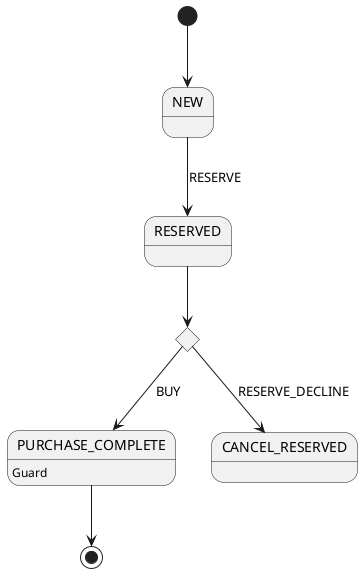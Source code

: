@startuml
state c1 <<choice>>
PURCHASE_COMPLETE : Guard

[*] --> NEW
NEW --> RESERVED : RESERVE
RESERVED --> c1
c1 --> PURCHASE_COMPLETE : BUY
c1 -->CANCEL_RESERVED : RESERVE_DECLINE
PURCHASE_COMPLETE --> [*]
@enduml